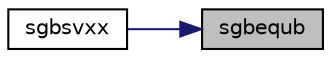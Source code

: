 digraph "sgbequb"
{
 // LATEX_PDF_SIZE
  edge [fontname="Helvetica",fontsize="10",labelfontname="Helvetica",labelfontsize="10"];
  node [fontname="Helvetica",fontsize="10",shape=record];
  rankdir="RL";
  Node1 [label="sgbequb",height=0.2,width=0.4,color="black", fillcolor="grey75", style="filled", fontcolor="black",tooltip="SGBEQUB"];
  Node1 -> Node2 [dir="back",color="midnightblue",fontsize="10",style="solid",fontname="Helvetica"];
  Node2 [label="sgbsvxx",height=0.2,width=0.4,color="black", fillcolor="white", style="filled",URL="$sgbsvxx_8f.html#ab7b2d018021516f6f0b0f4f6199f32ae",tooltip="SGBSVXX computes the solution to system of linear equations A * X = B for GB matrices"];
}
